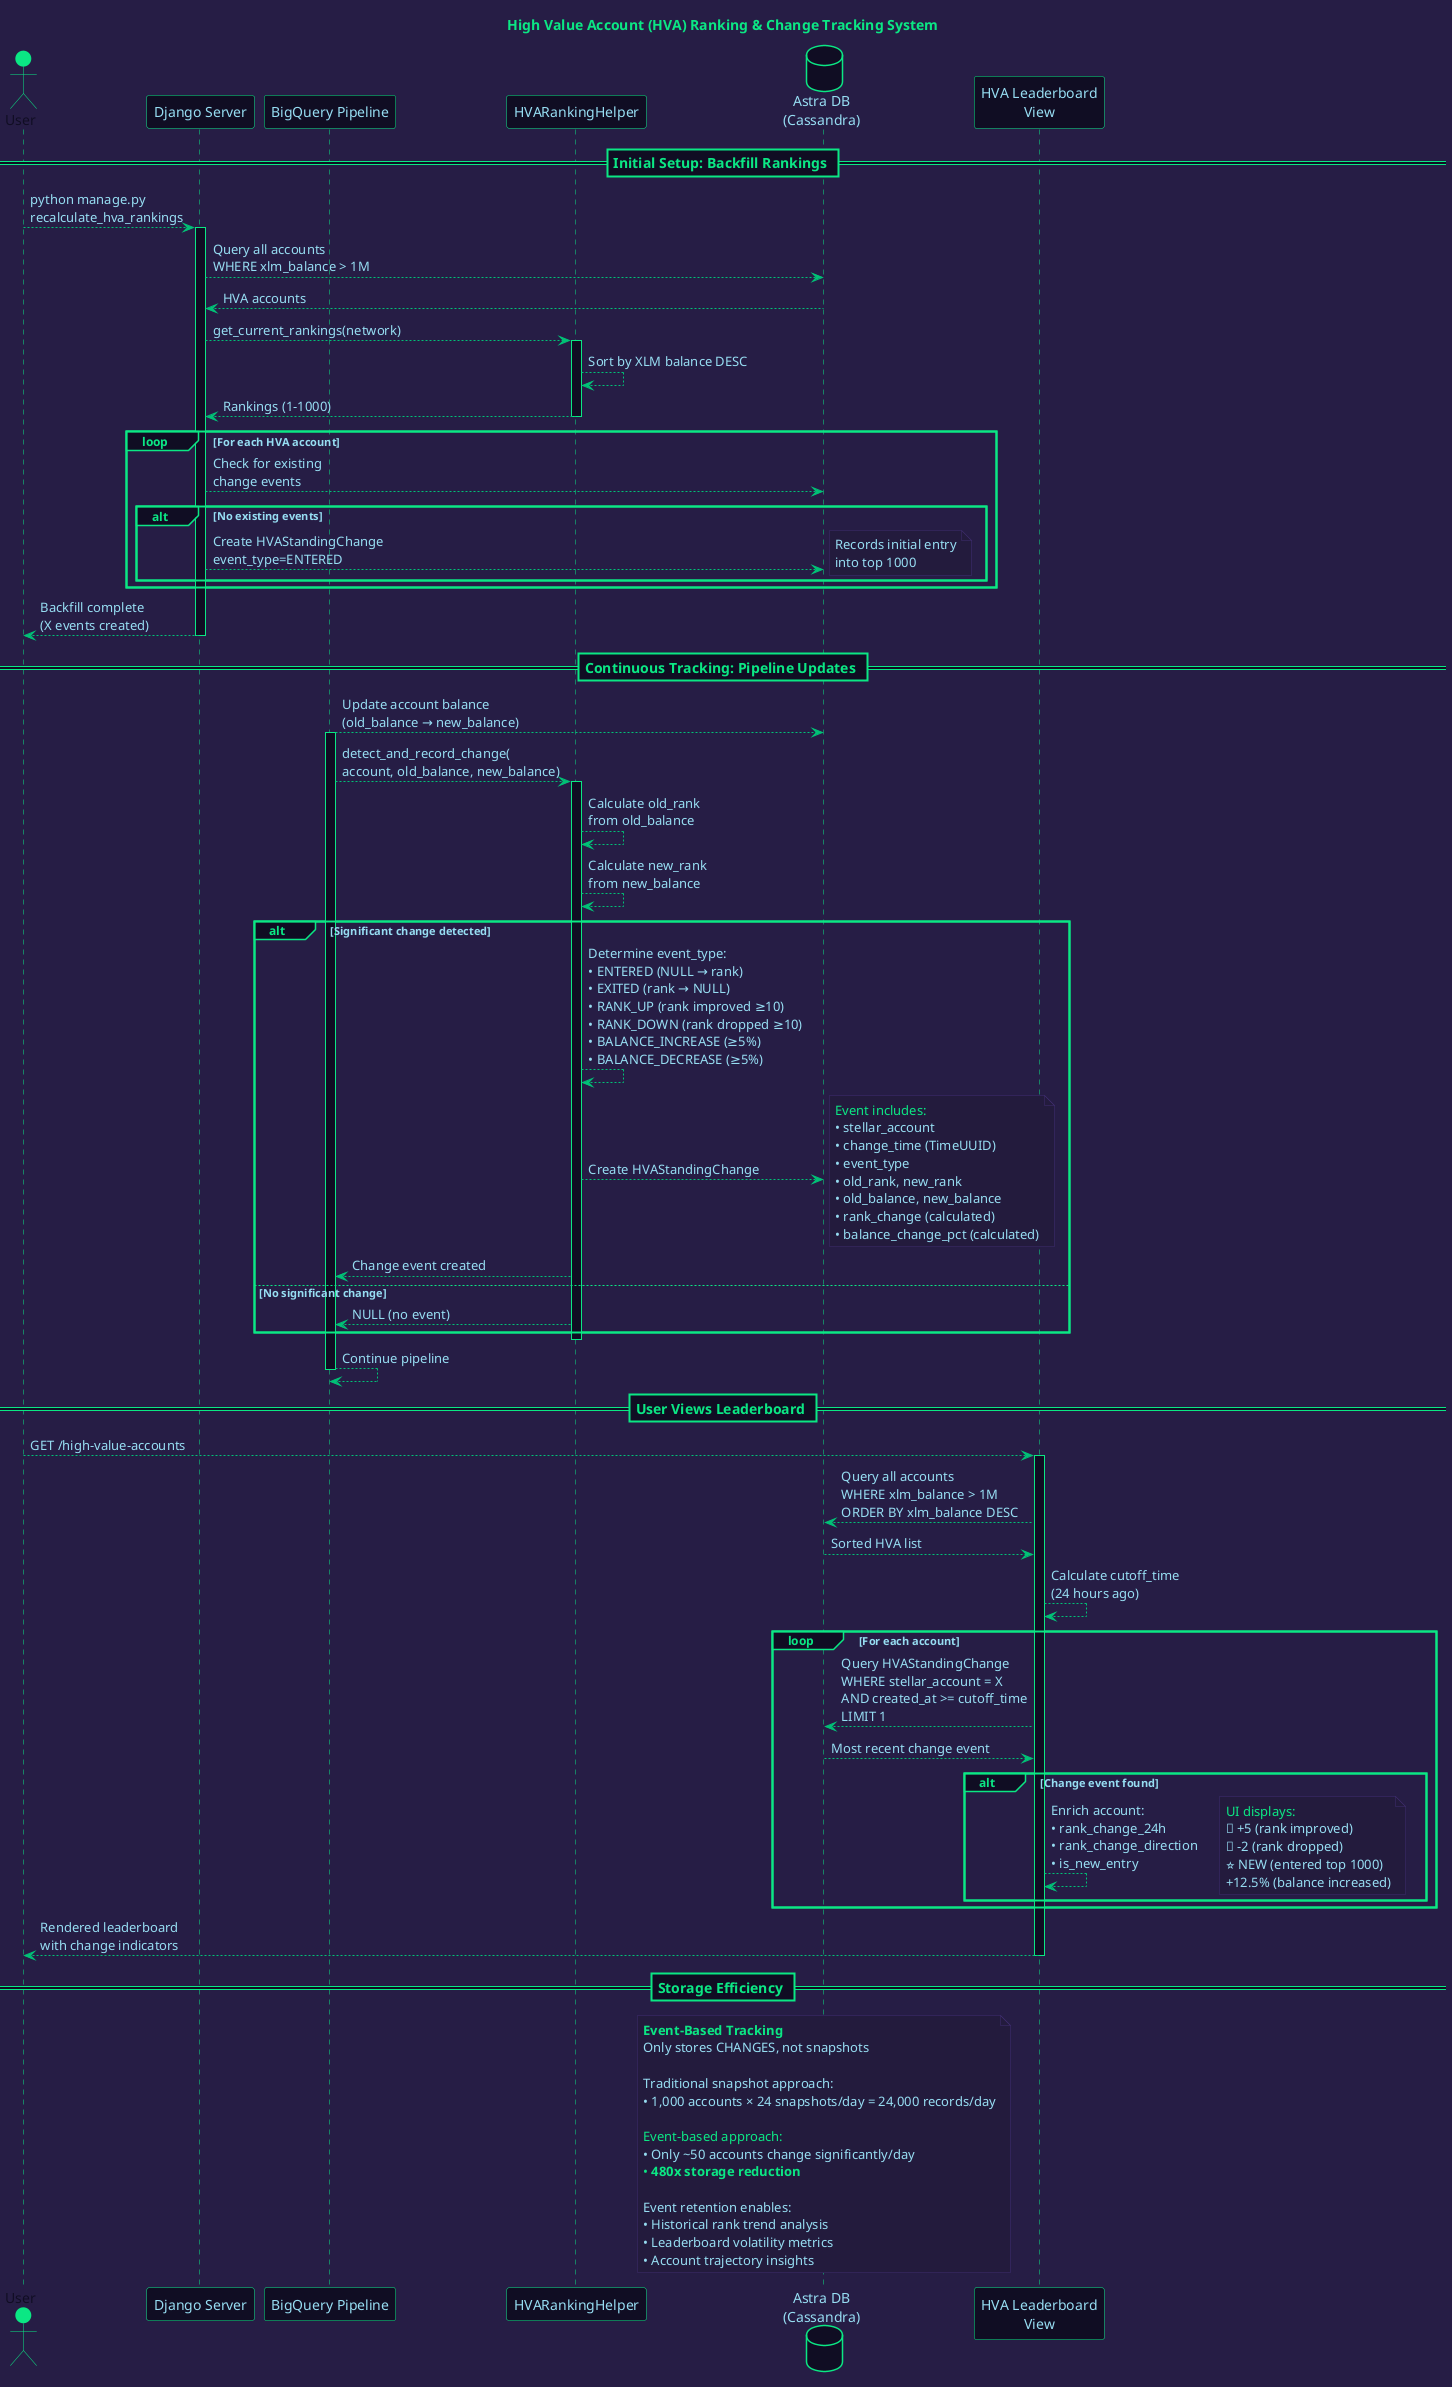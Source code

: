 @startuml HVA Ranking System

skinparam backgroundColor #261D45
skinparam defaultFontColor #96DDF2

skinparam participant {
  BackgroundColor #100D23
  BorderColor #0BE784
  FontColor #96DDF2
}

skinparam actor {
  BackgroundColor #0BE784
  BorderColor #0BE784
  FontColor #100D23
}

skinparam database {
  BackgroundColor #100D23
  BorderColor #0BE784
  FontColor #96DDF2
}

skinparam note {
  BackgroundColor #231B3D
  BorderColor #3f2c70
  FontColor #96DDF2
}

skinparam sequence {
  ArrowColor #01C176
  LifeLineBorderColor #0BE784
  LifeLineBackgroundColor #100D23
  DividerBackgroundColor #100D23
  DividerBorderColor #0BE784
  DividerFontColor #0BE784
  DividerFontSize 14
  DividerFontStyle bold
  GroupBackgroundColor #100D23
  GroupBorderColor #0BE784
  GroupBorderThickness 2
  GroupHeaderFontColor #0BE784
  GroupHeaderFontSize 12
  GroupHeaderFontStyle bold
}

title <color:#0BE784>High Value Account (HVA) Ranking & Change Tracking System

actor User as user #0BE784
participant "Django Server" as django
participant "BigQuery Pipeline" as pipeline
participant "HVARankingHelper" as helper
database "Astra DB\n(Cassandra)" as cassandra
participant "HVA Leaderboard\nView" as view

== <color:#0BE784>Initial Setup: Backfill Rankings ==

user -[#01C176]-> django: python manage.py\nrecalculate_hva_rankings
activate django
django -[#01C176]-> cassandra: Query all accounts\nWHERE xlm_balance > 1M
cassandra -[#01C176]-> django: HVA accounts
django -[#01C176]-> helper: get_current_rankings(network)
activate helper
helper -[#01C176]-> helper: Sort by XLM balance DESC
helper -[#01C176]-> django: Rankings (1-1000)
deactivate helper

loop For each HVA account
    django -[#01C176]-> cassandra: Check for existing\nchange events
    alt No existing events
        django -[#01C176]-> cassandra: Create HVAStandingChange\nevent_type=ENTERED
        note right #231B3D
            <color:#96DDF2>Records initial entry
            <color:#96DDF2>into top 1000
        end note
    end
end

django -[#01C176]-> user: Backfill complete\n(X events created)
deactivate django

== <color:#0BE784>Continuous Tracking: Pipeline Updates ==

pipeline -[#01C176]-> cassandra: Update account balance\n(old_balance → new_balance)
activate pipeline

pipeline -[#01C176]-> helper: detect_and_record_change(\naccount, old_balance, new_balance)
activate helper

helper -[#01C176]-> helper: Calculate old_rank\nfrom old_balance
helper -[#01C176]-> helper: Calculate new_rank\nfrom new_balance

alt Significant change detected
    helper -[#01C176]-> helper: Determine event_type:\n<color:#96DDF2>• ENTERED (NULL → rank)\n<color:#96DDF2>• EXITED (rank → NULL)\n<color:#96DDF2>• RANK_UP (rank improved ≥10)\n<color:#96DDF2>• RANK_DOWN (rank dropped ≥10)\n<color:#96DDF2>• BALANCE_INCREASE (≥5%)\n<color:#96DDF2>• BALANCE_DECREASE (≥5%)
    
    helper -[#01C176]-> cassandra: Create HVAStandingChange
    note right #231B3D
        <color:#0BE784>Event includes:
        <color:#96DDF2>• stellar_account
        <color:#96DDF2>• change_time (TimeUUID)
        <color:#96DDF2>• event_type
        <color:#96DDF2>• old_rank, new_rank
        <color:#96DDF2>• old_balance, new_balance
        <color:#96DDF2>• rank_change (calculated)
        <color:#96DDF2>• balance_change_pct (calculated)
    end note
    
    helper -[#01C176]-> pipeline: Change event created
else No significant change
    helper -[#01C176]-> pipeline: NULL (no event)
end

deactivate helper
pipeline -[#01C176]-> pipeline: Continue pipeline
deactivate pipeline

== <color:#0BE784>User Views Leaderboard ==

user -[#01C176]-> view: GET /high-value-accounts
activate view

view -[#01C176]-> cassandra: Query all accounts\nWHERE xlm_balance > 1M\nORDER BY xlm_balance DESC
cassandra -[#01C176]-> view: Sorted HVA list

view -[#01C176]-> view: Calculate cutoff_time\n(24 hours ago)

loop For each account
    view -[#01C176]-> cassandra: Query HVAStandingChange\nWHERE stellar_account = X\nAND created_at >= cutoff_time\nLIMIT 1
    cassandra -[#01C176]-> view: Most recent change event
    
    alt Change event found
        view -[#01C176]-> view: Enrich account:\n<color:#96DDF2>• rank_change_24h\n<color:#96DDF2>• rank_change_direction\n<color:#96DDF2>• is_new_entry
        note right #231B3D
            <color:#0BE784>UI displays:
            <color:#96DDF2>🔼 +5 (rank improved)
            <color:#96DDF2>🔽 -2 (rank dropped)
            <color:#96DDF2>⭐ NEW (entered top 1000)
            <color:#96DDF2>+12.5% (balance increased)
        end note
    end
end

view -[#01C176]-> user: Rendered leaderboard\nwith change indicators
deactivate view

== <color:#0BE784>Storage Efficiency ==

note over cassandra #231B3D
    <color:#0BE784>**Event-Based Tracking**
    <color:#96DDF2>Only stores CHANGES, not snapshots
    
    <color:#96DDF2>Traditional snapshot approach:
    <color:#96DDF2>• 1,000 accounts × 24 snapshots/day = 24,000 records/day
    
    <color:#0BE784>Event-based approach:
    <color:#96DDF2>• Only ~50 accounts change significantly/day
    <color:#0BE784>• **480x storage reduction**
    
    <color:#96DDF2>Event retention enables:
    <color:#96DDF2>• Historical rank trend analysis
    <color:#96DDF2>• Leaderboard volatility metrics
    <color:#96DDF2>• Account trajectory insights
end note

@enduml
